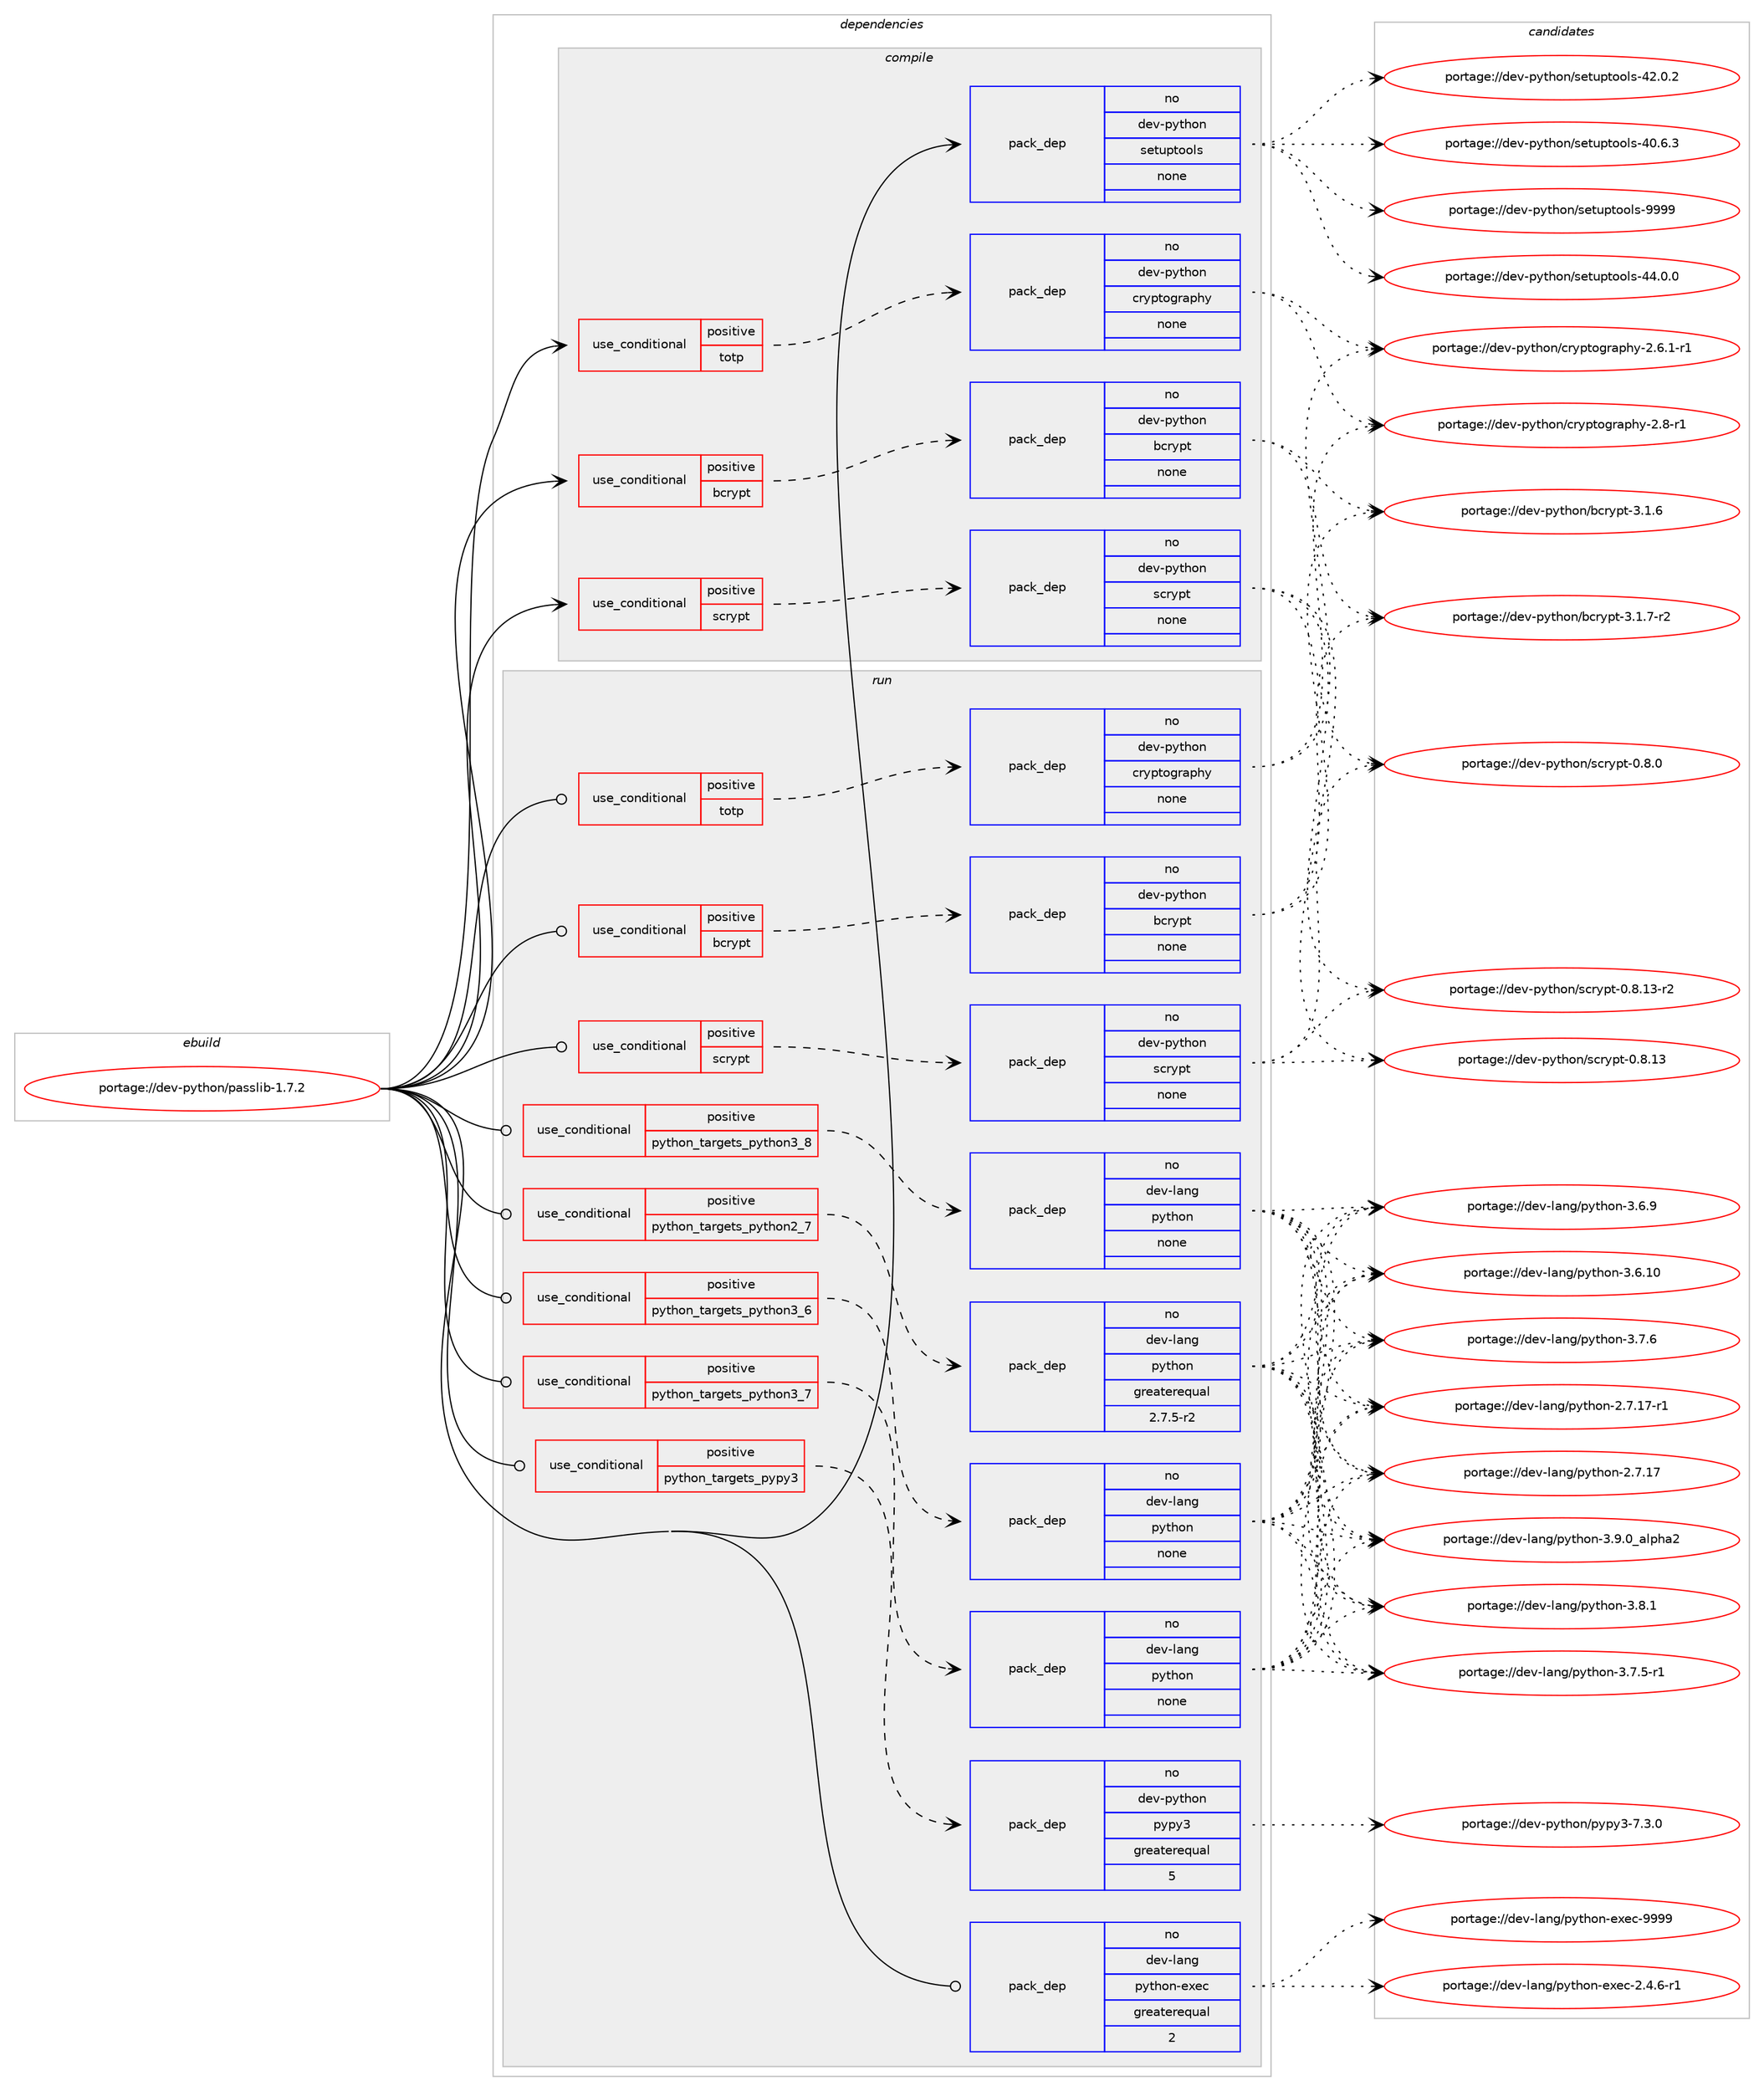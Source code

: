 digraph prolog {

# *************
# Graph options
# *************

newrank=true;
concentrate=true;
compound=true;
graph [rankdir=LR,fontname=Helvetica,fontsize=10,ranksep=1.5];#, ranksep=2.5, nodesep=0.2];
edge  [arrowhead=vee];
node  [fontname=Helvetica,fontsize=10];

# **********
# The ebuild
# **********

subgraph cluster_leftcol {
color=gray;
rank=same;
label=<<i>ebuild</i>>;
id [label="portage://dev-python/passlib-1.7.2", color=red, width=4, href="../dev-python/passlib-1.7.2.svg"];
}

# ****************
# The dependencies
# ****************

subgraph cluster_midcol {
color=gray;
label=<<i>dependencies</i>>;
subgraph cluster_compile {
fillcolor="#eeeeee";
style=filled;
label=<<i>compile</i>>;
subgraph cond111314 {
dependency443715 [label=<<TABLE BORDER="0" CELLBORDER="1" CELLSPACING="0" CELLPADDING="4"><TR><TD ROWSPAN="3" CELLPADDING="10">use_conditional</TD></TR><TR><TD>positive</TD></TR><TR><TD>bcrypt</TD></TR></TABLE>>, shape=none, color=red];
subgraph pack327459 {
dependency443716 [label=<<TABLE BORDER="0" CELLBORDER="1" CELLSPACING="0" CELLPADDING="4" WIDTH="220"><TR><TD ROWSPAN="6" CELLPADDING="30">pack_dep</TD></TR><TR><TD WIDTH="110">no</TD></TR><TR><TD>dev-python</TD></TR><TR><TD>bcrypt</TD></TR><TR><TD>none</TD></TR><TR><TD></TD></TR></TABLE>>, shape=none, color=blue];
}
dependency443715:e -> dependency443716:w [weight=20,style="dashed",arrowhead="vee"];
}
id:e -> dependency443715:w [weight=20,style="solid",arrowhead="vee"];
subgraph cond111315 {
dependency443717 [label=<<TABLE BORDER="0" CELLBORDER="1" CELLSPACING="0" CELLPADDING="4"><TR><TD ROWSPAN="3" CELLPADDING="10">use_conditional</TD></TR><TR><TD>positive</TD></TR><TR><TD>scrypt</TD></TR></TABLE>>, shape=none, color=red];
subgraph pack327460 {
dependency443718 [label=<<TABLE BORDER="0" CELLBORDER="1" CELLSPACING="0" CELLPADDING="4" WIDTH="220"><TR><TD ROWSPAN="6" CELLPADDING="30">pack_dep</TD></TR><TR><TD WIDTH="110">no</TD></TR><TR><TD>dev-python</TD></TR><TR><TD>scrypt</TD></TR><TR><TD>none</TD></TR><TR><TD></TD></TR></TABLE>>, shape=none, color=blue];
}
dependency443717:e -> dependency443718:w [weight=20,style="dashed",arrowhead="vee"];
}
id:e -> dependency443717:w [weight=20,style="solid",arrowhead="vee"];
subgraph cond111316 {
dependency443719 [label=<<TABLE BORDER="0" CELLBORDER="1" CELLSPACING="0" CELLPADDING="4"><TR><TD ROWSPAN="3" CELLPADDING="10">use_conditional</TD></TR><TR><TD>positive</TD></TR><TR><TD>totp</TD></TR></TABLE>>, shape=none, color=red];
subgraph pack327461 {
dependency443720 [label=<<TABLE BORDER="0" CELLBORDER="1" CELLSPACING="0" CELLPADDING="4" WIDTH="220"><TR><TD ROWSPAN="6" CELLPADDING="30">pack_dep</TD></TR><TR><TD WIDTH="110">no</TD></TR><TR><TD>dev-python</TD></TR><TR><TD>cryptography</TD></TR><TR><TD>none</TD></TR><TR><TD></TD></TR></TABLE>>, shape=none, color=blue];
}
dependency443719:e -> dependency443720:w [weight=20,style="dashed",arrowhead="vee"];
}
id:e -> dependency443719:w [weight=20,style="solid",arrowhead="vee"];
subgraph pack327462 {
dependency443721 [label=<<TABLE BORDER="0" CELLBORDER="1" CELLSPACING="0" CELLPADDING="4" WIDTH="220"><TR><TD ROWSPAN="6" CELLPADDING="30">pack_dep</TD></TR><TR><TD WIDTH="110">no</TD></TR><TR><TD>dev-python</TD></TR><TR><TD>setuptools</TD></TR><TR><TD>none</TD></TR><TR><TD></TD></TR></TABLE>>, shape=none, color=blue];
}
id:e -> dependency443721:w [weight=20,style="solid",arrowhead="vee"];
}
subgraph cluster_compileandrun {
fillcolor="#eeeeee";
style=filled;
label=<<i>compile and run</i>>;
}
subgraph cluster_run {
fillcolor="#eeeeee";
style=filled;
label=<<i>run</i>>;
subgraph cond111317 {
dependency443722 [label=<<TABLE BORDER="0" CELLBORDER="1" CELLSPACING="0" CELLPADDING="4"><TR><TD ROWSPAN="3" CELLPADDING="10">use_conditional</TD></TR><TR><TD>positive</TD></TR><TR><TD>bcrypt</TD></TR></TABLE>>, shape=none, color=red];
subgraph pack327463 {
dependency443723 [label=<<TABLE BORDER="0" CELLBORDER="1" CELLSPACING="0" CELLPADDING="4" WIDTH="220"><TR><TD ROWSPAN="6" CELLPADDING="30">pack_dep</TD></TR><TR><TD WIDTH="110">no</TD></TR><TR><TD>dev-python</TD></TR><TR><TD>bcrypt</TD></TR><TR><TD>none</TD></TR><TR><TD></TD></TR></TABLE>>, shape=none, color=blue];
}
dependency443722:e -> dependency443723:w [weight=20,style="dashed",arrowhead="vee"];
}
id:e -> dependency443722:w [weight=20,style="solid",arrowhead="odot"];
subgraph cond111318 {
dependency443724 [label=<<TABLE BORDER="0" CELLBORDER="1" CELLSPACING="0" CELLPADDING="4"><TR><TD ROWSPAN="3" CELLPADDING="10">use_conditional</TD></TR><TR><TD>positive</TD></TR><TR><TD>python_targets_pypy3</TD></TR></TABLE>>, shape=none, color=red];
subgraph pack327464 {
dependency443725 [label=<<TABLE BORDER="0" CELLBORDER="1" CELLSPACING="0" CELLPADDING="4" WIDTH="220"><TR><TD ROWSPAN="6" CELLPADDING="30">pack_dep</TD></TR><TR><TD WIDTH="110">no</TD></TR><TR><TD>dev-python</TD></TR><TR><TD>pypy3</TD></TR><TR><TD>greaterequal</TD></TR><TR><TD>5</TD></TR></TABLE>>, shape=none, color=blue];
}
dependency443724:e -> dependency443725:w [weight=20,style="dashed",arrowhead="vee"];
}
id:e -> dependency443724:w [weight=20,style="solid",arrowhead="odot"];
subgraph cond111319 {
dependency443726 [label=<<TABLE BORDER="0" CELLBORDER="1" CELLSPACING="0" CELLPADDING="4"><TR><TD ROWSPAN="3" CELLPADDING="10">use_conditional</TD></TR><TR><TD>positive</TD></TR><TR><TD>python_targets_python2_7</TD></TR></TABLE>>, shape=none, color=red];
subgraph pack327465 {
dependency443727 [label=<<TABLE BORDER="0" CELLBORDER="1" CELLSPACING="0" CELLPADDING="4" WIDTH="220"><TR><TD ROWSPAN="6" CELLPADDING="30">pack_dep</TD></TR><TR><TD WIDTH="110">no</TD></TR><TR><TD>dev-lang</TD></TR><TR><TD>python</TD></TR><TR><TD>greaterequal</TD></TR><TR><TD>2.7.5-r2</TD></TR></TABLE>>, shape=none, color=blue];
}
dependency443726:e -> dependency443727:w [weight=20,style="dashed",arrowhead="vee"];
}
id:e -> dependency443726:w [weight=20,style="solid",arrowhead="odot"];
subgraph cond111320 {
dependency443728 [label=<<TABLE BORDER="0" CELLBORDER="1" CELLSPACING="0" CELLPADDING="4"><TR><TD ROWSPAN="3" CELLPADDING="10">use_conditional</TD></TR><TR><TD>positive</TD></TR><TR><TD>python_targets_python3_6</TD></TR></TABLE>>, shape=none, color=red];
subgraph pack327466 {
dependency443729 [label=<<TABLE BORDER="0" CELLBORDER="1" CELLSPACING="0" CELLPADDING="4" WIDTH="220"><TR><TD ROWSPAN="6" CELLPADDING="30">pack_dep</TD></TR><TR><TD WIDTH="110">no</TD></TR><TR><TD>dev-lang</TD></TR><TR><TD>python</TD></TR><TR><TD>none</TD></TR><TR><TD></TD></TR></TABLE>>, shape=none, color=blue];
}
dependency443728:e -> dependency443729:w [weight=20,style="dashed",arrowhead="vee"];
}
id:e -> dependency443728:w [weight=20,style="solid",arrowhead="odot"];
subgraph cond111321 {
dependency443730 [label=<<TABLE BORDER="0" CELLBORDER="1" CELLSPACING="0" CELLPADDING="4"><TR><TD ROWSPAN="3" CELLPADDING="10">use_conditional</TD></TR><TR><TD>positive</TD></TR><TR><TD>python_targets_python3_7</TD></TR></TABLE>>, shape=none, color=red];
subgraph pack327467 {
dependency443731 [label=<<TABLE BORDER="0" CELLBORDER="1" CELLSPACING="0" CELLPADDING="4" WIDTH="220"><TR><TD ROWSPAN="6" CELLPADDING="30">pack_dep</TD></TR><TR><TD WIDTH="110">no</TD></TR><TR><TD>dev-lang</TD></TR><TR><TD>python</TD></TR><TR><TD>none</TD></TR><TR><TD></TD></TR></TABLE>>, shape=none, color=blue];
}
dependency443730:e -> dependency443731:w [weight=20,style="dashed",arrowhead="vee"];
}
id:e -> dependency443730:w [weight=20,style="solid",arrowhead="odot"];
subgraph cond111322 {
dependency443732 [label=<<TABLE BORDER="0" CELLBORDER="1" CELLSPACING="0" CELLPADDING="4"><TR><TD ROWSPAN="3" CELLPADDING="10">use_conditional</TD></TR><TR><TD>positive</TD></TR><TR><TD>python_targets_python3_8</TD></TR></TABLE>>, shape=none, color=red];
subgraph pack327468 {
dependency443733 [label=<<TABLE BORDER="0" CELLBORDER="1" CELLSPACING="0" CELLPADDING="4" WIDTH="220"><TR><TD ROWSPAN="6" CELLPADDING="30">pack_dep</TD></TR><TR><TD WIDTH="110">no</TD></TR><TR><TD>dev-lang</TD></TR><TR><TD>python</TD></TR><TR><TD>none</TD></TR><TR><TD></TD></TR></TABLE>>, shape=none, color=blue];
}
dependency443732:e -> dependency443733:w [weight=20,style="dashed",arrowhead="vee"];
}
id:e -> dependency443732:w [weight=20,style="solid",arrowhead="odot"];
subgraph cond111323 {
dependency443734 [label=<<TABLE BORDER="0" CELLBORDER="1" CELLSPACING="0" CELLPADDING="4"><TR><TD ROWSPAN="3" CELLPADDING="10">use_conditional</TD></TR><TR><TD>positive</TD></TR><TR><TD>scrypt</TD></TR></TABLE>>, shape=none, color=red];
subgraph pack327469 {
dependency443735 [label=<<TABLE BORDER="0" CELLBORDER="1" CELLSPACING="0" CELLPADDING="4" WIDTH="220"><TR><TD ROWSPAN="6" CELLPADDING="30">pack_dep</TD></TR><TR><TD WIDTH="110">no</TD></TR><TR><TD>dev-python</TD></TR><TR><TD>scrypt</TD></TR><TR><TD>none</TD></TR><TR><TD></TD></TR></TABLE>>, shape=none, color=blue];
}
dependency443734:e -> dependency443735:w [weight=20,style="dashed",arrowhead="vee"];
}
id:e -> dependency443734:w [weight=20,style="solid",arrowhead="odot"];
subgraph cond111324 {
dependency443736 [label=<<TABLE BORDER="0" CELLBORDER="1" CELLSPACING="0" CELLPADDING="4"><TR><TD ROWSPAN="3" CELLPADDING="10">use_conditional</TD></TR><TR><TD>positive</TD></TR><TR><TD>totp</TD></TR></TABLE>>, shape=none, color=red];
subgraph pack327470 {
dependency443737 [label=<<TABLE BORDER="0" CELLBORDER="1" CELLSPACING="0" CELLPADDING="4" WIDTH="220"><TR><TD ROWSPAN="6" CELLPADDING="30">pack_dep</TD></TR><TR><TD WIDTH="110">no</TD></TR><TR><TD>dev-python</TD></TR><TR><TD>cryptography</TD></TR><TR><TD>none</TD></TR><TR><TD></TD></TR></TABLE>>, shape=none, color=blue];
}
dependency443736:e -> dependency443737:w [weight=20,style="dashed",arrowhead="vee"];
}
id:e -> dependency443736:w [weight=20,style="solid",arrowhead="odot"];
subgraph pack327471 {
dependency443738 [label=<<TABLE BORDER="0" CELLBORDER="1" CELLSPACING="0" CELLPADDING="4" WIDTH="220"><TR><TD ROWSPAN="6" CELLPADDING="30">pack_dep</TD></TR><TR><TD WIDTH="110">no</TD></TR><TR><TD>dev-lang</TD></TR><TR><TD>python-exec</TD></TR><TR><TD>greaterequal</TD></TR><TR><TD>2</TD></TR></TABLE>>, shape=none, color=blue];
}
id:e -> dependency443738:w [weight=20,style="solid",arrowhead="odot"];
}
}

# **************
# The candidates
# **************

subgraph cluster_choices {
rank=same;
color=gray;
label=<<i>candidates</i>>;

subgraph choice327459 {
color=black;
nodesep=1;
choice100101118451121211161041111104798991141211121164551464946554511450 [label="portage://dev-python/bcrypt-3.1.7-r2", color=red, width=4,href="../dev-python/bcrypt-3.1.7-r2.svg"];
choice10010111845112121116104111110479899114121112116455146494654 [label="portage://dev-python/bcrypt-3.1.6", color=red, width=4,href="../dev-python/bcrypt-3.1.6.svg"];
dependency443716:e -> choice100101118451121211161041111104798991141211121164551464946554511450:w [style=dotted,weight="100"];
dependency443716:e -> choice10010111845112121116104111110479899114121112116455146494654:w [style=dotted,weight="100"];
}
subgraph choice327460 {
color=black;
nodesep=1;
choice100101118451121211161041111104711599114121112116454846564649514511450 [label="portage://dev-python/scrypt-0.8.13-r2", color=red, width=4,href="../dev-python/scrypt-0.8.13-r2.svg"];
choice10010111845112121116104111110471159911412111211645484656464951 [label="portage://dev-python/scrypt-0.8.13", color=red, width=4,href="../dev-python/scrypt-0.8.13.svg"];
choice100101118451121211161041111104711599114121112116454846564648 [label="portage://dev-python/scrypt-0.8.0", color=red, width=4,href="../dev-python/scrypt-0.8.0.svg"];
dependency443718:e -> choice100101118451121211161041111104711599114121112116454846564649514511450:w [style=dotted,weight="100"];
dependency443718:e -> choice10010111845112121116104111110471159911412111211645484656464951:w [style=dotted,weight="100"];
dependency443718:e -> choice100101118451121211161041111104711599114121112116454846564648:w [style=dotted,weight="100"];
}
subgraph choice327461 {
color=black;
nodesep=1;
choice10010111845112121116104111110479911412111211611110311497112104121455046564511449 [label="portage://dev-python/cryptography-2.8-r1", color=red, width=4,href="../dev-python/cryptography-2.8-r1.svg"];
choice100101118451121211161041111104799114121112116111103114971121041214550465446494511449 [label="portage://dev-python/cryptography-2.6.1-r1", color=red, width=4,href="../dev-python/cryptography-2.6.1-r1.svg"];
dependency443720:e -> choice10010111845112121116104111110479911412111211611110311497112104121455046564511449:w [style=dotted,weight="100"];
dependency443720:e -> choice100101118451121211161041111104799114121112116111103114971121041214550465446494511449:w [style=dotted,weight="100"];
}
subgraph choice327462 {
color=black;
nodesep=1;
choice10010111845112121116104111110471151011161171121161111111081154557575757 [label="portage://dev-python/setuptools-9999", color=red, width=4,href="../dev-python/setuptools-9999.svg"];
choice100101118451121211161041111104711510111611711211611111110811545525246484648 [label="portage://dev-python/setuptools-44.0.0", color=red, width=4,href="../dev-python/setuptools-44.0.0.svg"];
choice100101118451121211161041111104711510111611711211611111110811545525046484650 [label="portage://dev-python/setuptools-42.0.2", color=red, width=4,href="../dev-python/setuptools-42.0.2.svg"];
choice100101118451121211161041111104711510111611711211611111110811545524846544651 [label="portage://dev-python/setuptools-40.6.3", color=red, width=4,href="../dev-python/setuptools-40.6.3.svg"];
dependency443721:e -> choice10010111845112121116104111110471151011161171121161111111081154557575757:w [style=dotted,weight="100"];
dependency443721:e -> choice100101118451121211161041111104711510111611711211611111110811545525246484648:w [style=dotted,weight="100"];
dependency443721:e -> choice100101118451121211161041111104711510111611711211611111110811545525046484650:w [style=dotted,weight="100"];
dependency443721:e -> choice100101118451121211161041111104711510111611711211611111110811545524846544651:w [style=dotted,weight="100"];
}
subgraph choice327463 {
color=black;
nodesep=1;
choice100101118451121211161041111104798991141211121164551464946554511450 [label="portage://dev-python/bcrypt-3.1.7-r2", color=red, width=4,href="../dev-python/bcrypt-3.1.7-r2.svg"];
choice10010111845112121116104111110479899114121112116455146494654 [label="portage://dev-python/bcrypt-3.1.6", color=red, width=4,href="../dev-python/bcrypt-3.1.6.svg"];
dependency443723:e -> choice100101118451121211161041111104798991141211121164551464946554511450:w [style=dotted,weight="100"];
dependency443723:e -> choice10010111845112121116104111110479899114121112116455146494654:w [style=dotted,weight="100"];
}
subgraph choice327464 {
color=black;
nodesep=1;
choice100101118451121211161041111104711212111212151455546514648 [label="portage://dev-python/pypy3-7.3.0", color=red, width=4,href="../dev-python/pypy3-7.3.0.svg"];
dependency443725:e -> choice100101118451121211161041111104711212111212151455546514648:w [style=dotted,weight="100"];
}
subgraph choice327465 {
color=black;
nodesep=1;
choice10010111845108971101034711212111610411111045514657464895971081121049750 [label="portage://dev-lang/python-3.9.0_alpha2", color=red, width=4,href="../dev-lang/python-3.9.0_alpha2.svg"];
choice100101118451089711010347112121116104111110455146564649 [label="portage://dev-lang/python-3.8.1", color=red, width=4,href="../dev-lang/python-3.8.1.svg"];
choice100101118451089711010347112121116104111110455146554654 [label="portage://dev-lang/python-3.7.6", color=red, width=4,href="../dev-lang/python-3.7.6.svg"];
choice1001011184510897110103471121211161041111104551465546534511449 [label="portage://dev-lang/python-3.7.5-r1", color=red, width=4,href="../dev-lang/python-3.7.5-r1.svg"];
choice100101118451089711010347112121116104111110455146544657 [label="portage://dev-lang/python-3.6.9", color=red, width=4,href="../dev-lang/python-3.6.9.svg"];
choice10010111845108971101034711212111610411111045514654464948 [label="portage://dev-lang/python-3.6.10", color=red, width=4,href="../dev-lang/python-3.6.10.svg"];
choice100101118451089711010347112121116104111110455046554649554511449 [label="portage://dev-lang/python-2.7.17-r1", color=red, width=4,href="../dev-lang/python-2.7.17-r1.svg"];
choice10010111845108971101034711212111610411111045504655464955 [label="portage://dev-lang/python-2.7.17", color=red, width=4,href="../dev-lang/python-2.7.17.svg"];
dependency443727:e -> choice10010111845108971101034711212111610411111045514657464895971081121049750:w [style=dotted,weight="100"];
dependency443727:e -> choice100101118451089711010347112121116104111110455146564649:w [style=dotted,weight="100"];
dependency443727:e -> choice100101118451089711010347112121116104111110455146554654:w [style=dotted,weight="100"];
dependency443727:e -> choice1001011184510897110103471121211161041111104551465546534511449:w [style=dotted,weight="100"];
dependency443727:e -> choice100101118451089711010347112121116104111110455146544657:w [style=dotted,weight="100"];
dependency443727:e -> choice10010111845108971101034711212111610411111045514654464948:w [style=dotted,weight="100"];
dependency443727:e -> choice100101118451089711010347112121116104111110455046554649554511449:w [style=dotted,weight="100"];
dependency443727:e -> choice10010111845108971101034711212111610411111045504655464955:w [style=dotted,weight="100"];
}
subgraph choice327466 {
color=black;
nodesep=1;
choice10010111845108971101034711212111610411111045514657464895971081121049750 [label="portage://dev-lang/python-3.9.0_alpha2", color=red, width=4,href="../dev-lang/python-3.9.0_alpha2.svg"];
choice100101118451089711010347112121116104111110455146564649 [label="portage://dev-lang/python-3.8.1", color=red, width=4,href="../dev-lang/python-3.8.1.svg"];
choice100101118451089711010347112121116104111110455146554654 [label="portage://dev-lang/python-3.7.6", color=red, width=4,href="../dev-lang/python-3.7.6.svg"];
choice1001011184510897110103471121211161041111104551465546534511449 [label="portage://dev-lang/python-3.7.5-r1", color=red, width=4,href="../dev-lang/python-3.7.5-r1.svg"];
choice100101118451089711010347112121116104111110455146544657 [label="portage://dev-lang/python-3.6.9", color=red, width=4,href="../dev-lang/python-3.6.9.svg"];
choice10010111845108971101034711212111610411111045514654464948 [label="portage://dev-lang/python-3.6.10", color=red, width=4,href="../dev-lang/python-3.6.10.svg"];
choice100101118451089711010347112121116104111110455046554649554511449 [label="portage://dev-lang/python-2.7.17-r1", color=red, width=4,href="../dev-lang/python-2.7.17-r1.svg"];
choice10010111845108971101034711212111610411111045504655464955 [label="portage://dev-lang/python-2.7.17", color=red, width=4,href="../dev-lang/python-2.7.17.svg"];
dependency443729:e -> choice10010111845108971101034711212111610411111045514657464895971081121049750:w [style=dotted,weight="100"];
dependency443729:e -> choice100101118451089711010347112121116104111110455146564649:w [style=dotted,weight="100"];
dependency443729:e -> choice100101118451089711010347112121116104111110455146554654:w [style=dotted,weight="100"];
dependency443729:e -> choice1001011184510897110103471121211161041111104551465546534511449:w [style=dotted,weight="100"];
dependency443729:e -> choice100101118451089711010347112121116104111110455146544657:w [style=dotted,weight="100"];
dependency443729:e -> choice10010111845108971101034711212111610411111045514654464948:w [style=dotted,weight="100"];
dependency443729:e -> choice100101118451089711010347112121116104111110455046554649554511449:w [style=dotted,weight="100"];
dependency443729:e -> choice10010111845108971101034711212111610411111045504655464955:w [style=dotted,weight="100"];
}
subgraph choice327467 {
color=black;
nodesep=1;
choice10010111845108971101034711212111610411111045514657464895971081121049750 [label="portage://dev-lang/python-3.9.0_alpha2", color=red, width=4,href="../dev-lang/python-3.9.0_alpha2.svg"];
choice100101118451089711010347112121116104111110455146564649 [label="portage://dev-lang/python-3.8.1", color=red, width=4,href="../dev-lang/python-3.8.1.svg"];
choice100101118451089711010347112121116104111110455146554654 [label="portage://dev-lang/python-3.7.6", color=red, width=4,href="../dev-lang/python-3.7.6.svg"];
choice1001011184510897110103471121211161041111104551465546534511449 [label="portage://dev-lang/python-3.7.5-r1", color=red, width=4,href="../dev-lang/python-3.7.5-r1.svg"];
choice100101118451089711010347112121116104111110455146544657 [label="portage://dev-lang/python-3.6.9", color=red, width=4,href="../dev-lang/python-3.6.9.svg"];
choice10010111845108971101034711212111610411111045514654464948 [label="portage://dev-lang/python-3.6.10", color=red, width=4,href="../dev-lang/python-3.6.10.svg"];
choice100101118451089711010347112121116104111110455046554649554511449 [label="portage://dev-lang/python-2.7.17-r1", color=red, width=4,href="../dev-lang/python-2.7.17-r1.svg"];
choice10010111845108971101034711212111610411111045504655464955 [label="portage://dev-lang/python-2.7.17", color=red, width=4,href="../dev-lang/python-2.7.17.svg"];
dependency443731:e -> choice10010111845108971101034711212111610411111045514657464895971081121049750:w [style=dotted,weight="100"];
dependency443731:e -> choice100101118451089711010347112121116104111110455146564649:w [style=dotted,weight="100"];
dependency443731:e -> choice100101118451089711010347112121116104111110455146554654:w [style=dotted,weight="100"];
dependency443731:e -> choice1001011184510897110103471121211161041111104551465546534511449:w [style=dotted,weight="100"];
dependency443731:e -> choice100101118451089711010347112121116104111110455146544657:w [style=dotted,weight="100"];
dependency443731:e -> choice10010111845108971101034711212111610411111045514654464948:w [style=dotted,weight="100"];
dependency443731:e -> choice100101118451089711010347112121116104111110455046554649554511449:w [style=dotted,weight="100"];
dependency443731:e -> choice10010111845108971101034711212111610411111045504655464955:w [style=dotted,weight="100"];
}
subgraph choice327468 {
color=black;
nodesep=1;
choice10010111845108971101034711212111610411111045514657464895971081121049750 [label="portage://dev-lang/python-3.9.0_alpha2", color=red, width=4,href="../dev-lang/python-3.9.0_alpha2.svg"];
choice100101118451089711010347112121116104111110455146564649 [label="portage://dev-lang/python-3.8.1", color=red, width=4,href="../dev-lang/python-3.8.1.svg"];
choice100101118451089711010347112121116104111110455146554654 [label="portage://dev-lang/python-3.7.6", color=red, width=4,href="../dev-lang/python-3.7.6.svg"];
choice1001011184510897110103471121211161041111104551465546534511449 [label="portage://dev-lang/python-3.7.5-r1", color=red, width=4,href="../dev-lang/python-3.7.5-r1.svg"];
choice100101118451089711010347112121116104111110455146544657 [label="portage://dev-lang/python-3.6.9", color=red, width=4,href="../dev-lang/python-3.6.9.svg"];
choice10010111845108971101034711212111610411111045514654464948 [label="portage://dev-lang/python-3.6.10", color=red, width=4,href="../dev-lang/python-3.6.10.svg"];
choice100101118451089711010347112121116104111110455046554649554511449 [label="portage://dev-lang/python-2.7.17-r1", color=red, width=4,href="../dev-lang/python-2.7.17-r1.svg"];
choice10010111845108971101034711212111610411111045504655464955 [label="portage://dev-lang/python-2.7.17", color=red, width=4,href="../dev-lang/python-2.7.17.svg"];
dependency443733:e -> choice10010111845108971101034711212111610411111045514657464895971081121049750:w [style=dotted,weight="100"];
dependency443733:e -> choice100101118451089711010347112121116104111110455146564649:w [style=dotted,weight="100"];
dependency443733:e -> choice100101118451089711010347112121116104111110455146554654:w [style=dotted,weight="100"];
dependency443733:e -> choice1001011184510897110103471121211161041111104551465546534511449:w [style=dotted,weight="100"];
dependency443733:e -> choice100101118451089711010347112121116104111110455146544657:w [style=dotted,weight="100"];
dependency443733:e -> choice10010111845108971101034711212111610411111045514654464948:w [style=dotted,weight="100"];
dependency443733:e -> choice100101118451089711010347112121116104111110455046554649554511449:w [style=dotted,weight="100"];
dependency443733:e -> choice10010111845108971101034711212111610411111045504655464955:w [style=dotted,weight="100"];
}
subgraph choice327469 {
color=black;
nodesep=1;
choice100101118451121211161041111104711599114121112116454846564649514511450 [label="portage://dev-python/scrypt-0.8.13-r2", color=red, width=4,href="../dev-python/scrypt-0.8.13-r2.svg"];
choice10010111845112121116104111110471159911412111211645484656464951 [label="portage://dev-python/scrypt-0.8.13", color=red, width=4,href="../dev-python/scrypt-0.8.13.svg"];
choice100101118451121211161041111104711599114121112116454846564648 [label="portage://dev-python/scrypt-0.8.0", color=red, width=4,href="../dev-python/scrypt-0.8.0.svg"];
dependency443735:e -> choice100101118451121211161041111104711599114121112116454846564649514511450:w [style=dotted,weight="100"];
dependency443735:e -> choice10010111845112121116104111110471159911412111211645484656464951:w [style=dotted,weight="100"];
dependency443735:e -> choice100101118451121211161041111104711599114121112116454846564648:w [style=dotted,weight="100"];
}
subgraph choice327470 {
color=black;
nodesep=1;
choice10010111845112121116104111110479911412111211611110311497112104121455046564511449 [label="portage://dev-python/cryptography-2.8-r1", color=red, width=4,href="../dev-python/cryptography-2.8-r1.svg"];
choice100101118451121211161041111104799114121112116111103114971121041214550465446494511449 [label="portage://dev-python/cryptography-2.6.1-r1", color=red, width=4,href="../dev-python/cryptography-2.6.1-r1.svg"];
dependency443737:e -> choice10010111845112121116104111110479911412111211611110311497112104121455046564511449:w [style=dotted,weight="100"];
dependency443737:e -> choice100101118451121211161041111104799114121112116111103114971121041214550465446494511449:w [style=dotted,weight="100"];
}
subgraph choice327471 {
color=black;
nodesep=1;
choice10010111845108971101034711212111610411111045101120101994557575757 [label="portage://dev-lang/python-exec-9999", color=red, width=4,href="../dev-lang/python-exec-9999.svg"];
choice10010111845108971101034711212111610411111045101120101994550465246544511449 [label="portage://dev-lang/python-exec-2.4.6-r1", color=red, width=4,href="../dev-lang/python-exec-2.4.6-r1.svg"];
dependency443738:e -> choice10010111845108971101034711212111610411111045101120101994557575757:w [style=dotted,weight="100"];
dependency443738:e -> choice10010111845108971101034711212111610411111045101120101994550465246544511449:w [style=dotted,weight="100"];
}
}

}
